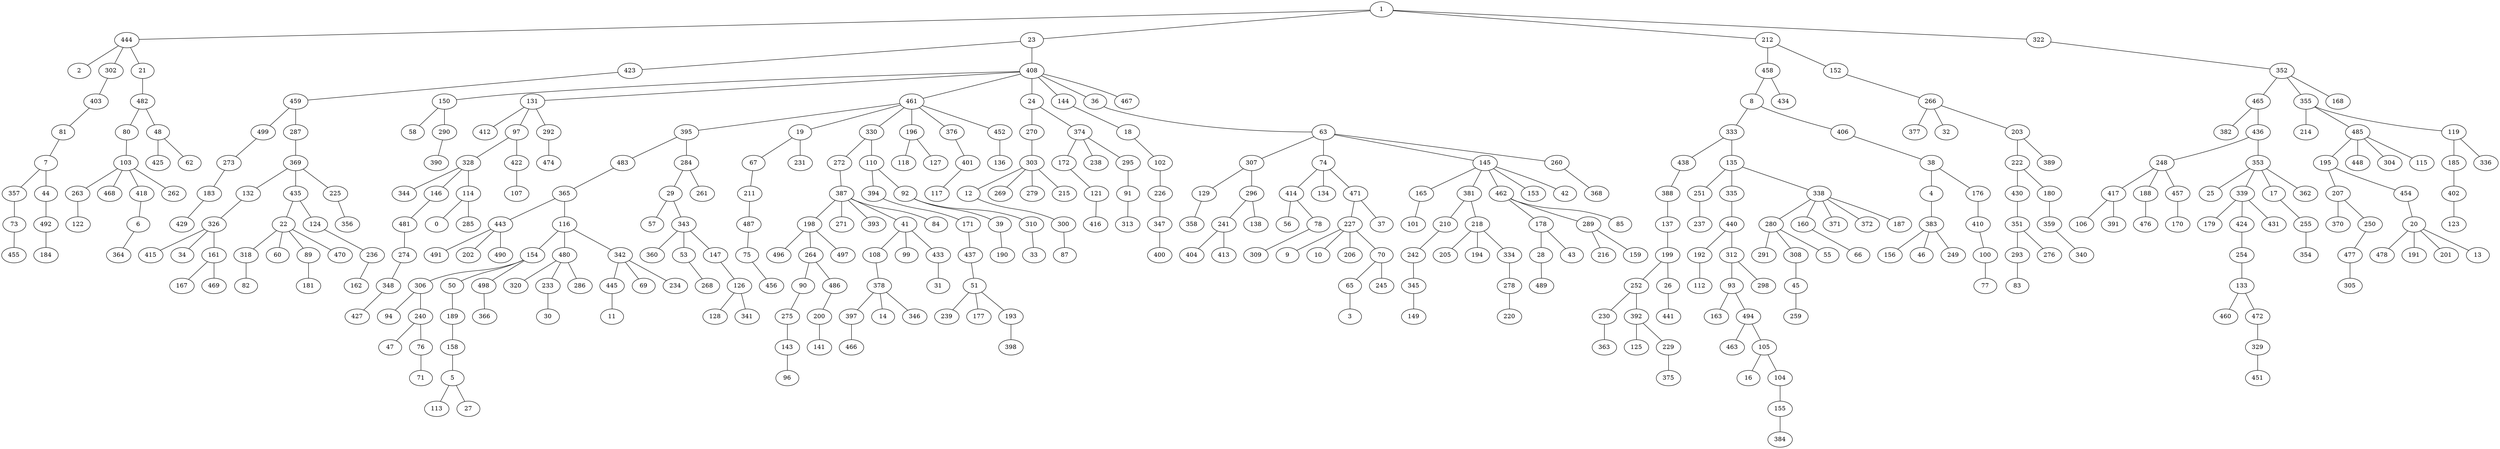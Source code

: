 graph {

1--444   
1--23   
23--423   
1--212   
1--322   
212--458   
444--2   
444--302   
423--459   
23--408   
444--21   
212--152   
459--499   
408--150   
408--131   
458--8   
302--403   
131--412   
459--287   
408--461   
8--333   
458--434   
322--352   
21--482   
150--58   
461--395   
461--19   
461--330   
403--81   
461--196   
330--272   
408--24   
408--144   
150--290   
482--80   
408--36   
395--483   
408--467   
152--266   
333--438   
482--48   
352--465   
333--135   
461--376   
287--369   
461--452   
499--273   
330--110   
131--97   
8--406   
483--365   
438--388   
196--118   
19--67   
19--231   
131--292   
24--270   
48--425   
24--374   
369--132   
352--355   
352--168   
135--251   
144--18   
110--394   
110--92   
273--183   
388--137   
36--63   
365--443   
406--38   
272--387   
395--284   
365--116   
355--214   
48--62   
376--401   
81--7   
18--102   
266--377   
135--335   
292--474   
284--29   
116--154   
196--127   
374--172   
251--237   
270--303   
92--39   
63--307   
38--4   
465--382   
387--198   
63--74   
97--328   
137--199   
369--435   
290--390   
387--271   
80--103   
355--485   
465--436   
29--57   
266--32   
303--12   
394--171   
452--136   
92--310   
63--145   
266--203   
328--344   
67--211   
387--393   
198--496   
303--269   
135--338   
132--326   
97--422   
103--263   
63--260   
369--225   
303--279   
103--468   
355--119   
435--22   
307--129   
102--226   
154--306   
7--357   
485--195   
203--222   
401--117   
387--41   
29--343   
374--238   
116--480   
436--248   
183--429   
145--165   
284--261   
211--487   
374--295   
74--414   
338--280   
145--381   
306--94   
7--44   
222--430   
129--358   
154--50   
116--342   
171--437   
203--389   
119--185   
38--176   
387--84   
443--491   
22--318   
443--202   
307--296   
326--415   
443--490   
487--75   
222--180   
485--448   
22--60   
44--492   
338--160   
199--252   
103--418   
338--371   
50--189   
343--360   
338--372   
154--498   
310--33   
198--264   
335--440   
248--417   
326--34   
480--320   
303--215   
248--188   
74--134   
422--107   
145--462   
280--291   
4--383   
103--262   
328--146   
485--304   
225--356   
381--210   
39--190   
172--121   
436--353   
342--445   
74--471   
226--347   
492--184   
22--89   
41--108   
195--207   
260--368   
328--114   
306--240   
435--124   
180--359   
296--241   
343--53   
12--300   
160--66   
199--26   
383--156   
414--56   
418--6   
485--115   
462--178   
41--99   
198--497   
326--161   
280--308   
145--153   
480--233   
343--147   
437--51   
440--192   
353--25   
22--470   
296--138   
318--82   
53--268   
75--456   
248--457   
114--0   
195--454   
145--42   
462--289   
414--78   
338--187   
264--90   
185--402   
359--340   
295--91   
240--47   
207--370   
41--433   
471--227   
381--218   
263--122   
252--230   
119--336   
430--351   
480--286   
342--69   
417--106   
176--410   
188--476   
165--101   
357--73   
147--126   
264--486   
189--158   
402--123   
178--28   
51--239   
89--181   
124--236   
280--55   
227--9   
26--441   
230--363   
462--85   
6--364   
353--339   
498--366   
342--234   
241--404   
300--87   
114--285   
308--45   
252--392   
351--293   
457--170   
210--242   
289--216   
347--400   
121--416   
440--312   
351--276   
353--17   
146--481   
91--313   
454--20   
218--205   
383--46   
108--378   
445--11   
417--391   
126--128   
126--341   
471--37   
312--93   
383--249   
51--177   
241--413   
161--167   
339--179   
20--478   
207--250   
233--30   
353--362   
178--43   
90--275   
339--424   
20--191   
289--159   
20--201   
410--100   
481--274   
218--194   
240--76   
227--10   
236--162   
227--206   
378--397   
378--14   
78--309   
161--469   
242--345   
392--125   
51--193   
192--112   
73--455   
218--334   
392--229   
486--200   
433--31   
227--70   
45--259   
424--254   
17--255   
250--477   
28--489   
20--13   
339--431   
158--5   
293--83   
334--278   
254--133   
229--375   
312--298   
5--113   
100--77   
378--346   
5--27   
93--163   
70--65   
200--141   
93--494   
133--460   
275--143   
70--245   
345--149   
278--220   
274--348   
397--466   
494--463   
76--71   
193--398   
133--472   
477--305   
255--354   
494--105   
472--329   
65--3   
143--96   
348--427   
105--16   
105--104   
329--451   
104--155   
155--384   
}
